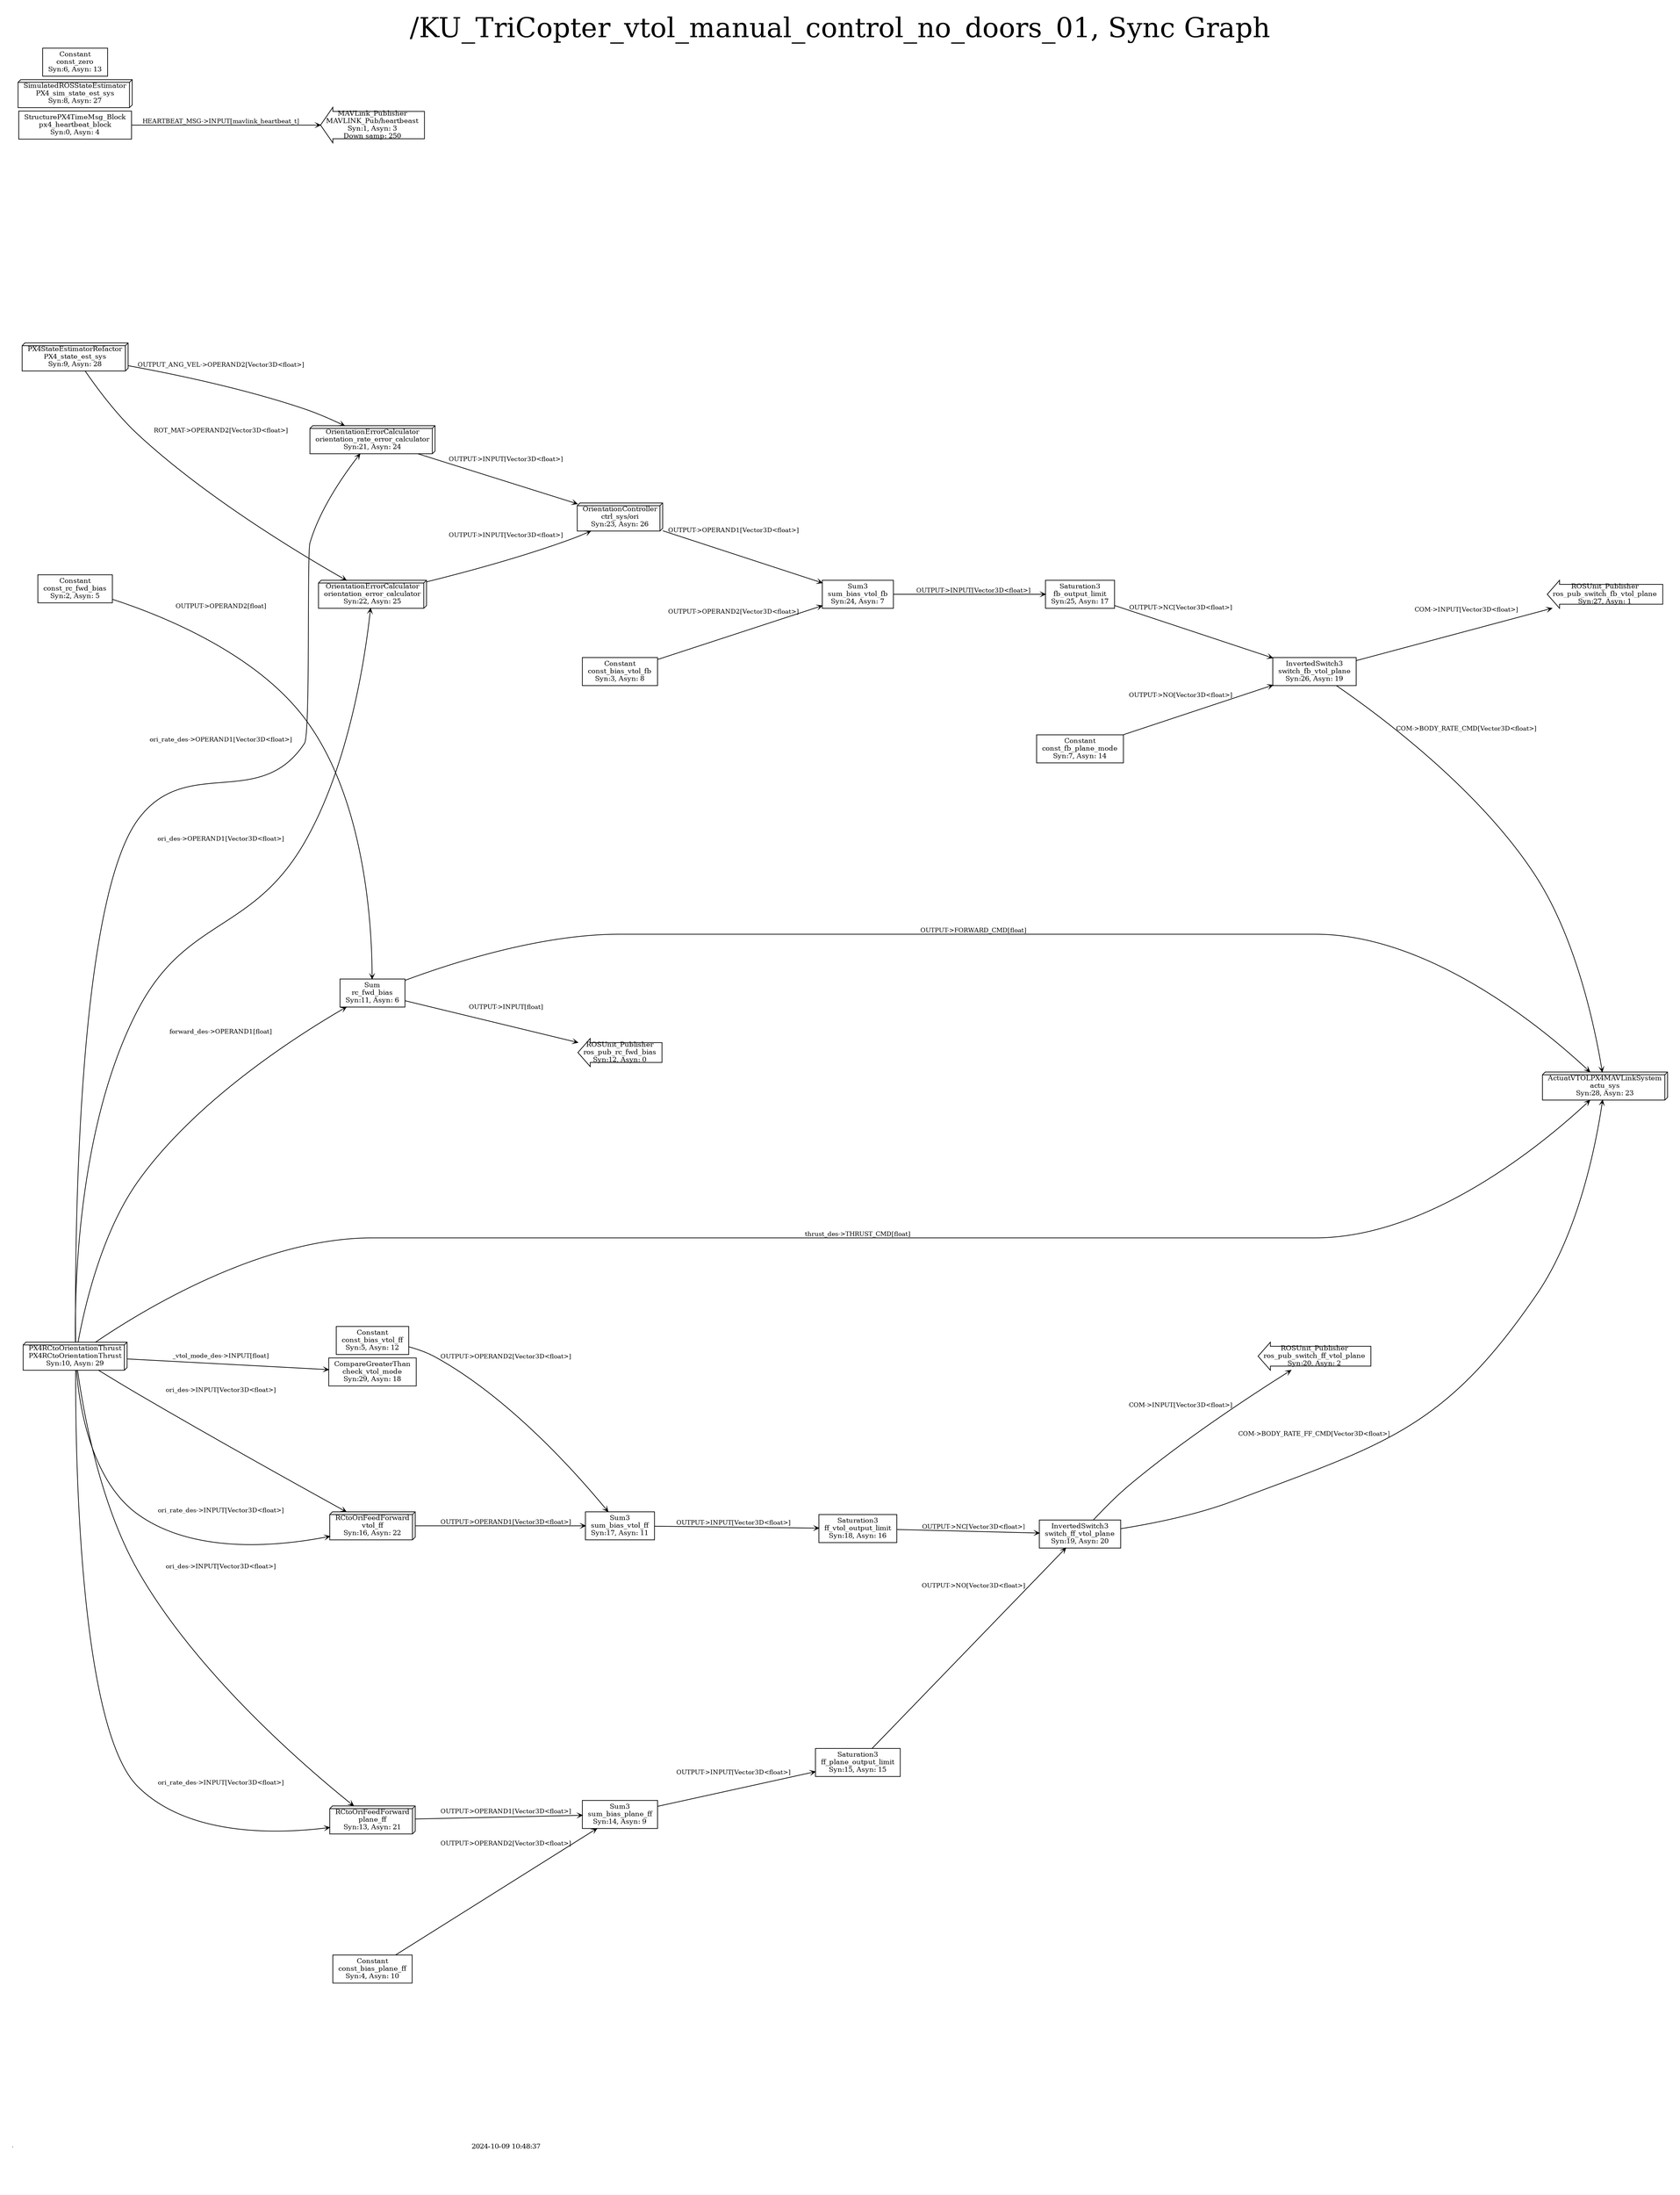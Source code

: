 digraph G {
// Node for the image
node [shape=none, label="", width=0, height=0];
// Image node
imageNode [image="Media/as_built_rotated.png", width=1.0, height=1.0, fixedsize=true];
// Invisible subgraph to help with positioning
subgraph cluster0 {
label = "";
style = invis; // Makes this subgraph invisible
// Invisible node to help position the image node
invisNode [shape=point, width=0, height=0, label=""];
// Text node
textNode [label="2024-10-09 10:48:37", shape=plaintext, fontsize=10];
// Positioning nodes
invisNode -> imageNode [style=invis]; // Makes the edge invisible
imageNode -> textNode [style=invis]; // Connects image node to text node with invisible edge
}
{rank=source;invisNode;}
label="/KU_TriCopter_vtol_manual_control_no_doors_01, Sync Graph"
labelloc="t"
;fontsize=40;
rankdir="LR"
graph[center=true, margin=0.2, nodesep=1.5, ranksep=0.15]
node[ shape=box,fontsize=10]
edge[weight=1.2,arrowsize=0.6, arrowhead=vee,fontsize=9]
  0 -> 9 [label="_vtol_mode_des->INPUT[float]",style="solid"];
  0 -> 4 [label="ori_des->OPERAND1[Vector3D<float>]",style="solid"];
  0 -> 5 [label="ori_rate_des->OPERAND1[Vector3D<float>]",style="solid"];
  0 -> 7 [label="ori_des->INPUT[Vector3D<float>]",style="solid"];
  0 -> 7 [label="ori_rate_des->INPUT[Vector3D<float>]",style="solid"];
  0 -> 8 [label="ori_des->INPUT[Vector3D<float>]",style="solid"];
  0 -> 8 [label="ori_rate_des->INPUT[Vector3D<float>]",style="solid"];
  1 -> 4 [label="ROT_MAT->OPERAND2[Vector3D<float>]",style="solid"];
  1 -> 5 [label="OUTPUT_ANG_VEL->OPERAND2[Vector3D<float>]",style="solid"];
  4 -> 3 [label="OUTPUT->INPUT[Vector3D<float>]",style="solid"];
  5 -> 3 [label="OUTPUT->INPUT[Vector3D<float>]",style="solid"];
  8 -> 18 [label="OUTPUT->OPERAND1[Vector3D<float>]",style="solid"];
  17 -> 18 [label="OUTPUT->OPERAND2[Vector3D<float>]",style="solid"];
  18 -> 12 [label="OUTPUT->INPUT[Vector3D<float>]",style="solid"];
  12 -> 23 [label="OUTPUT->NO[Vector3D<float>]",style="solid"];
  7 -> 16 [label="OUTPUT->OPERAND1[Vector3D<float>]",style="solid"];
  15 -> 16 [label="OUTPUT->OPERAND2[Vector3D<float>]",style="solid"];
  16 -> 11 [label="OUTPUT->INPUT[Vector3D<float>]",style="solid"];
  11 -> 23 [label="OUTPUT->NC[Vector3D<float>]",style="solid"];
  23 -> 6 [label="COM->BODY_RATE_FF_CMD[Vector3D<float>]",style="solid"];
  3 -> 20 [label="OUTPUT->OPERAND1[Vector3D<float>]",style="solid"];
  19 -> 20 [label="OUTPUT->OPERAND2[Vector3D<float>]",style="solid"];
  20 -> 10 [label="OUTPUT->INPUT[Vector3D<float>]",style="solid"];
  10 -> 24 [label="OUTPUT->NC[Vector3D<float>]",style="solid"];
  13 -> 24 [label="OUTPUT->NO[Vector3D<float>]",style="solid"];
  24 -> 6 [label="COM->BODY_RATE_CMD[Vector3D<float>]",style="solid"];
  0 -> 6 [label="thrust_des->THRUST_CMD[float]",style="solid"];
  0 -> 21 [label="forward_des->OPERAND1[float]",style="solid"];
  22 -> 21 [label="OUTPUT->OPERAND2[float]",style="solid"];
  21 -> 6 [label="OUTPUT->FORWARD_CMD[float]",style="solid"];
  25 -> 26 [label="HEARTBEAT_MSG->INPUT[mavlink_heartbeat_t]",style="solid"];
  23 -> 27 [label="COM->INPUT[Vector3D<float>]",style="solid"];
  24 -> 28 [label="COM->INPUT[Vector3D<float>]",style="solid"];
  21 -> 29 [label="OUTPUT->INPUT[float]",style="solid"];
  0[label="PX4RCtoOrientationThrust\nPX4RCtoOrientationThrust\nSyn:10, Asyn: 29", shape=box3d];
  1[label="PX4StateEstimatorRefactor\nPX4_state_est_sys\nSyn:9, Asyn: 28", shape=box3d];
  2[label="SimulatedROSStateEstimator\nPX4_sim_state_est_sys\nSyn:8, Asyn: 27", shape=box3d];
  3[label="OrientationController\nctrl_sys/ori\nSyn:23, Asyn: 26", shape=box3d];
  4[label="OrientationErrorCalculator\norientation_error_calculator\nSyn:22, Asyn: 25", shape=box3d];
  5[label="OrientationErrorCalculator\norientation_rate_error_calculator\nSyn:21, Asyn: 24", shape=box3d];
  6[label="ActuatVTOLPX4MAVLinkSystem\nactu_sys\nSyn:28, Asyn: 23", shape=box3d];
  7[label="RCtoOriFeedForward\nvtol_ff\nSyn:16, Asyn: 22", shape=box3d];
  8[label="RCtoOriFeedForward\nplane_ff\nSyn:13, Asyn: 21", shape=box3d];
  9[label="CompareGreaterThan\ncheck_vtol_mode\nSyn:29, Asyn: 18", shape=box];
  10[label="Saturation3\nfb_output_limit\nSyn:25, Asyn: 17", shape=box];
  11[label="Saturation3\nff_vtol_output_limit\nSyn:18, Asyn: 16", shape=box];
  12[label="Saturation3\nff_plane_output_limit\nSyn:15, Asyn: 15", shape=box];
  13[label="Constant\nconst_fb_plane_mode\nSyn:7, Asyn: 14", shape=box];
  14[label="Constant\nconst_zero\nSyn:6, Asyn: 13", shape=box];
  15[label="Constant\nconst_bias_vtol_ff\nSyn:5, Asyn: 12", shape=box];
  16[label="Sum3\nsum_bias_vtol_ff\nSyn:17, Asyn: 11", shape=box];
  17[label="Constant\nconst_bias_plane_ff\nSyn:4, Asyn: 10", shape=box];
  18[label="Sum3\nsum_bias_plane_ff\nSyn:14, Asyn: 9", shape=box];
  19[label="Constant\nconst_bias_vtol_fb\nSyn:3, Asyn: 8", shape=box];
  20[label="Sum3\nsum_bias_vtol_fb\nSyn:24, Asyn: 7", shape=box];
  21[label="Sum\nrc_fwd_bias\nSyn:11, Asyn: 6", shape=box];
  22[label="Constant\nconst_rc_fwd_bias\nSyn:2, Asyn: 5", shape=box];
  23[label="InvertedSwitch3\nswitch_ff_vtol_plane\nSyn:19, Asyn: 20", shape=box];
  24[label="InvertedSwitch3\nswitch_fb_vtol_plane\nSyn:26, Asyn: 19", shape=box];
  25[label="StructurePX4TimeMsg_Block\npx4_heartbeat_block\nSyn:0, Asyn: 4", shape=box];
  26[label="MAVLink_Publisher\nMAVLINK_Pub/heartbeast\nSyn:1, Asyn: 3\nDown samp: 250", shape=larrow];
  27[label="ROSUnit_Publisher\nros_pub_switch_ff_vtol_plane\nSyn:20, Asyn: 2", shape=larrow];
  28[label="ROSUnit_Publisher\nros_pub_switch_fb_vtol_plane\nSyn:27, Asyn: 1", shape=larrow];
  29[label="ROSUnit_Publisher\nros_pub_rc_fwd_bias\nSyn:12, Asyn: 0", shape=larrow];
}
